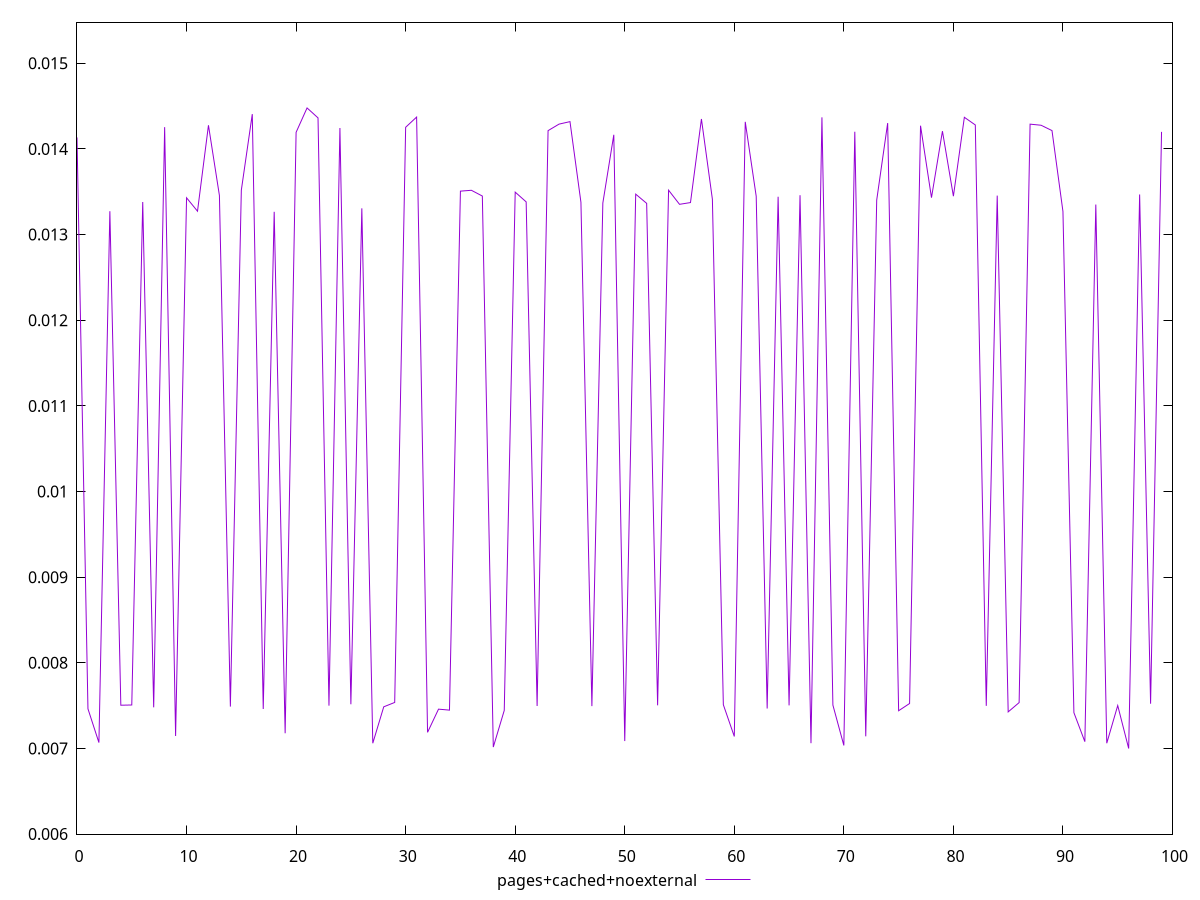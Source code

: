 $_pagesCachedNoexternal <<EOF
0.014133772775745013
0.007463150793283968
0.007068843315871487
0.013273505285919585
0.007505105722451444
0.007507750399193491
0.013380698230401389
0.007480135806477273
0.014254693635072035
0.007145782021347635
0.013429764696021307
0.01327329414559597
0.014276419738195434
0.013456456749136092
0.0074894351206812315
0.013518465194867935
0.014406774439151948
0.007461219785868778
0.013266387087296105
0.00717773364145502
0.014194328487782515
0.014478916151333676
0.014362717657026236
0.0075001749902562365
0.01424450568170732
0.007515898810306176
0.013306966818532717
0.0070613374657626515
0.0074863985299050695
0.007537481336304053
0.014253208127157468
0.014372207348107291
0.007188416350074778
0.007459172780629186
0.007447701112145322
0.013507560616925207
0.0135174796069783
0.013450194275483385
0.007016384772714712
0.007444321378060226
0.013495897699097259
0.013382173784850682
0.007495912440169783
0.014213846706493616
0.014289934962827155
0.014319081465740346
0.013377119575004592
0.007494676644444143
0.01336885093055279
0.01416539280567175
0.007086340754305476
0.013472522277941823
0.01336493425333768
0.007503719345489324
0.013518597381394104
0.013353567291054524
0.013374083093675992
0.014349833350425334
0.013412725742319054
0.007510879777782975
0.007140366766995809
0.014316632248418615
0.013447399372982505
0.007466605423081418
0.01344181288612828
0.007503084419435813
0.01346002334259655
0.007061619921897744
0.014369521420598164
0.007506784772812025
0.007035472036885038
0.01420091810081836
0.007142183592797224
0.013403275185711494
0.01430224889523557
0.007440597432208096
0.007525060344939494
0.014271498176480324
0.013431198272915501
0.014208063353181144
0.013448450784697252
0.014369673693333196
0.014280328617171989
0.007497336390734632
0.013455363462838599
0.0074270507644305095
0.007535783699371246
0.014289763571967151
0.01427694673397567
0.014214682551268731
0.013269895766600759
0.007418293384069463
0.007079481978980673
0.01335067760275177
0.0070613439964109515
0.007501421831070276
0.006999900201620501
0.013468820653159574
0.007522344206753462
0.014199286116331589
EOF
set key outside below
set terminal pngcairo
set output "report_00005_2020-11-02T22-26-11.212Z/largest-contentful-paint/pages+cached+noexternal//score.png"
set yrange [0.005999900201620501:0.015478916151333677]
plot $_pagesCachedNoexternal title "pages+cached+noexternal" with line ,